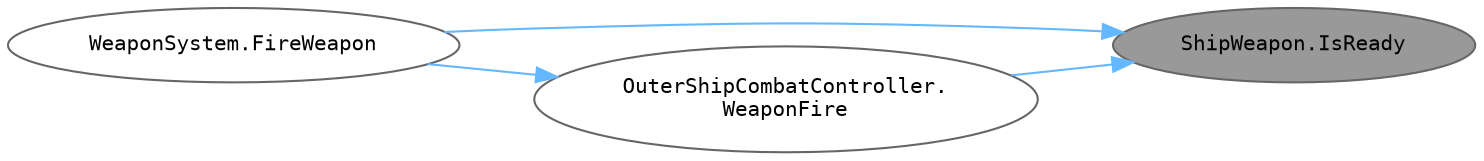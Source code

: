 digraph "ShipWeapon.IsReady"
{
 // INTERACTIVE_SVG=YES
 // LATEX_PDF_SIZE
  bgcolor="transparent";
  edge [fontname=Helvetica,fontsize=10,labelfontname=Helvetica,labelfontsize=10];
  node [fontname=Helvetica,fontsize=10,fontname=Consolas fontsize=10 style=filled height=0.2 width=0.4 margin=0.1];
  rankdir="RL";
  Node1 [id="Node000001",label="ShipWeapon.IsReady",height=0.2,width=0.4,color="gray40", fillcolor="grey60", style="filled", fontcolor="black",tooltip="무기가 발사 가능한 상태인지 확인합니다."];
  Node1 -> Node2 [id="edge1_Node000001_Node000002",dir="back",color="steelblue1",style="solid",tooltip=" "];
  Node2 [id="Node000002",label="WeaponSystem.FireWeapon",height=0.2,width=0.4,color="grey40", fillcolor="white", style="filled",URL="$class_weapon_system.html#a64079bfedade35f6d709125c2e037aa6",tooltip="지정한 인덱스의 무기를 대상에게 발사합니다. 무기가 준비된 상태일 경우에만 발사됩니다."];
  Node1 -> Node3 [id="edge2_Node000001_Node000003",dir="back",color="steelblue1",style="solid",tooltip=" "];
  Node3 [id="Node000003",label="OuterShipCombatController.\lWeaponFire",height=0.2,width=0.4,color="grey40", fillcolor="white", style="filled",URL="$class_outer_ship_combat_controller.html#a11ae7e43fcd5261ae159ccffb975dba9",tooltip="지정된 함선이 무기를 발사하도록 시도합니다. 무기가 준비되지 않았거나 대상이 없으면 실패합니다."];
  Node3 -> Node2 [id="edge3_Node000003_Node000002",dir="back",color="steelblue1",style="solid",tooltip=" "];
}
